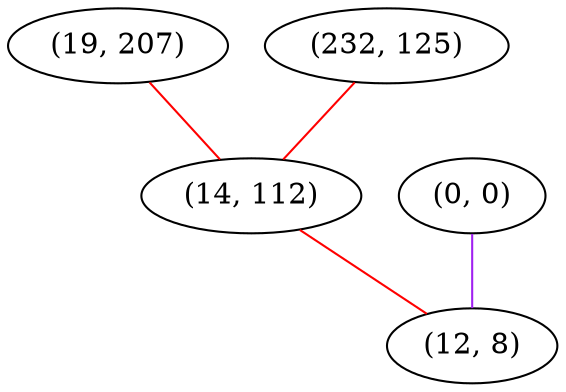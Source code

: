 graph "" {
"(19, 207)";
"(0, 0)";
"(232, 125)";
"(14, 112)";
"(12, 8)";
"(19, 207)" -- "(14, 112)"  [color=red, key=0, weight=1];
"(0, 0)" -- "(12, 8)"  [color=purple, key=0, weight=4];
"(232, 125)" -- "(14, 112)"  [color=red, key=0, weight=1];
"(14, 112)" -- "(12, 8)"  [color=red, key=0, weight=1];
}
